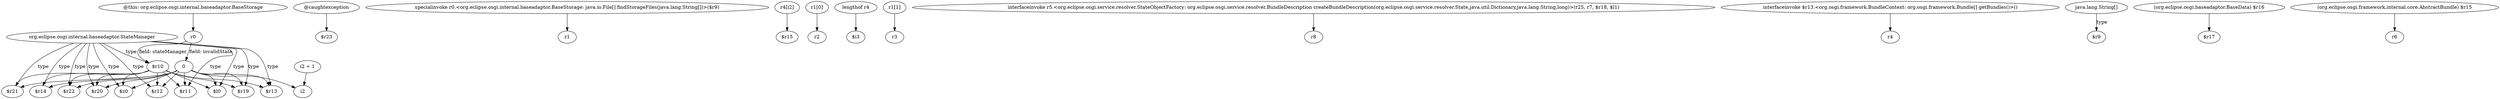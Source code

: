digraph g {
0[label="0"]
1[label="$r19"]
0->1[label=""]
2[label="$r13"]
0->2[label=""]
3[label="$r11"]
0->3[label=""]
4[label="@caughtexception"]
5[label="$r23"]
4->5[label=""]
6[label="specialinvoke r0.<org.eclipse.osgi.internal.baseadaptor.BaseStorage: java.io.File[] findStorageFiles(java.lang.String[])>($r9)"]
7[label="r1"]
6->7[label=""]
8[label="org.eclipse.osgi.internal.baseadaptor.StateManager"]
9[label="$r22"]
8->9[label="type"]
10[label="r4[i2]"]
11[label="$r15"]
10->11[label=""]
12[label="$r10"]
12->9[label=""]
13[label="$r14"]
0->13[label=""]
14[label="$r21"]
8->14[label="type"]
15[label="r1[0]"]
16[label="r2"]
15->16[label=""]
17[label="$l0"]
8->17[label="type"]
18[label="$r12"]
0->18[label=""]
19[label="$r20"]
0->19[label=""]
20[label="i2 + 1"]
21[label="i2"]
20->21[label=""]
8->13[label="type"]
22[label="@this: org.eclipse.osgi.internal.baseadaptor.BaseStorage"]
23[label="r0"]
22->23[label=""]
8->19[label="type"]
12->18[label=""]
8->1[label="type"]
12->1[label=""]
8->3[label="type"]
8->2[label="type"]
24[label="lengthof r4"]
25[label="$i3"]
24->25[label=""]
8->18[label="type"]
12->3[label=""]
12->19[label=""]
26[label="r1[1]"]
27[label="r3"]
26->27[label=""]
12->14[label=""]
28[label="interfaceinvoke r5.<org.eclipse.osgi.service.resolver.StateObjectFactory: org.eclipse.osgi.service.resolver.BundleDescription createBundleDescription(org.eclipse.osgi.service.resolver.State,java.util.Dictionary,java.lang.String,long)>(r25, r7, $r18, $l1)"]
29[label="r8"]
28->29[label=""]
23->0[label="field: invalidState"]
30[label="$z0"]
12->30[label=""]
31[label="interfaceinvoke $r13.<org.osgi.framework.BundleContext: org.osgi.framework.Bundle[] getBundles()>()"]
32[label="r4"]
31->32[label=""]
0->14[label=""]
0->17[label=""]
33[label="java.lang.String[]"]
34[label="$r9"]
33->34[label="type"]
23->12[label="field: stateManager"]
12->13[label=""]
8->30[label="type"]
0->9[label=""]
0->21[label=""]
35[label="(org.eclipse.osgi.baseadaptor.BaseData) $r16"]
36[label="$r17"]
35->36[label=""]
8->12[label="type"]
37[label="(org.eclipse.osgi.framework.internal.core.AbstractBundle) $r15"]
38[label="r6"]
37->38[label=""]
0->30[label=""]
12->2[label=""]
12->17[label=""]
}